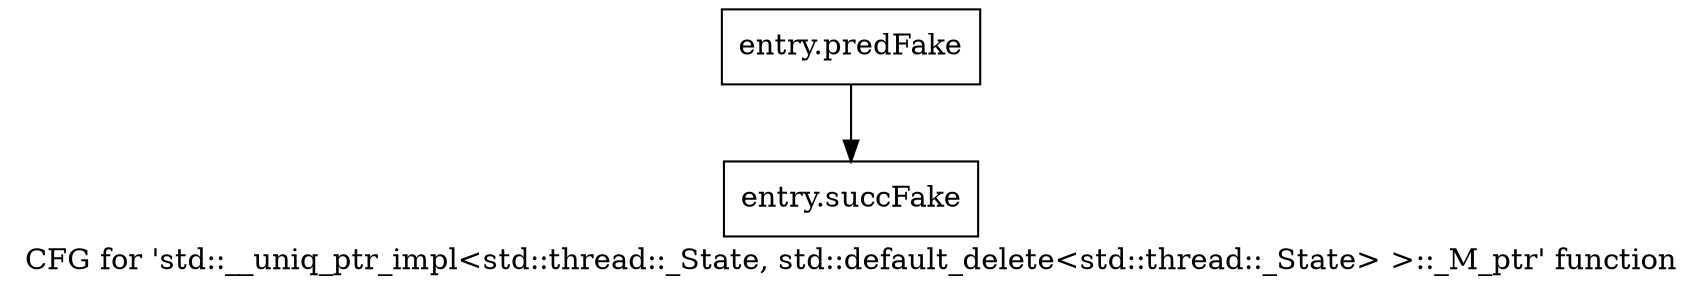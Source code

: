 digraph "CFG for 'std::__uniq_ptr_impl\<std::thread::_State, std::default_delete\<std::thread::_State\> \>::_M_ptr' function" {
	label="CFG for 'std::__uniq_ptr_impl\<std::thread::_State, std::default_delete\<std::thread::_State\> \>::_M_ptr' function";

	Node0x579af60 [shape=record,filename="",linenumber="",label="{entry.predFake}"];
	Node0x579af60 -> Node0x5901210[ callList="" memoryops="" filename="/tools/Xilinx/Vitis_HLS/2023.1/tps/lnx64/gcc-8.3.0/lib/gcc/x86_64-pc-linux-gnu/8.3.0/../../../../include/c++/8.3.0/bits/unique_ptr.h" execusionnum="2"];
	Node0x5901210 [shape=record,filename="/tools/Xilinx/Vitis_HLS/2023.1/tps/lnx64/gcc-8.3.0/lib/gcc/x86_64-pc-linux-gnu/8.3.0/../../../../include/c++/8.3.0/bits/unique_ptr.h",linenumber="149",label="{entry.succFake}"];
}
